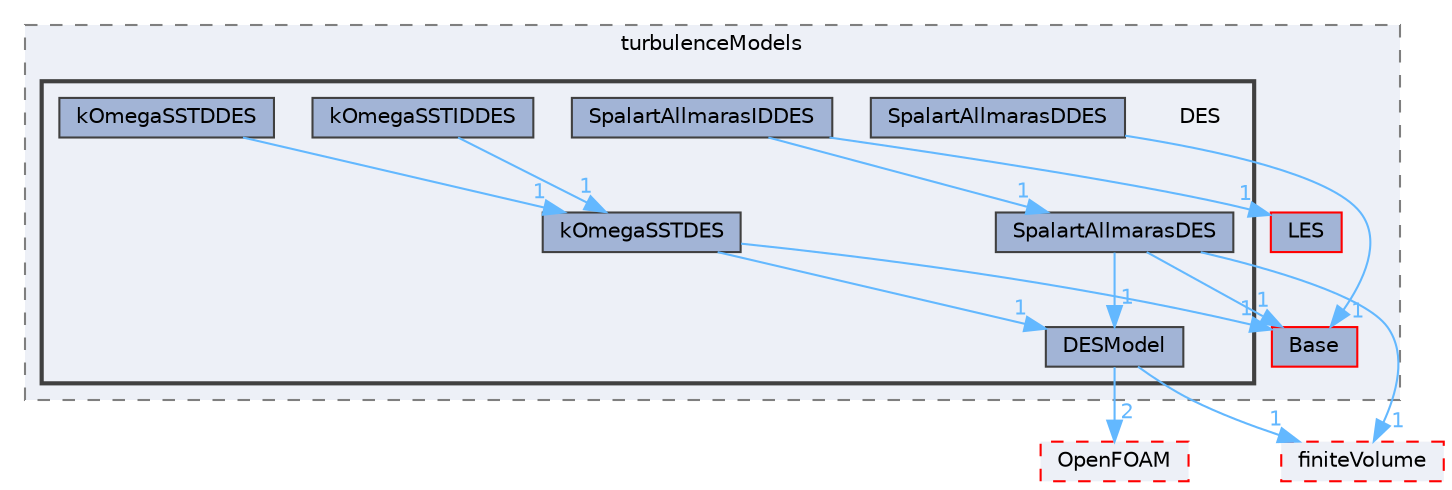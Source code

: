 digraph "src/TurbulenceModels/turbulenceModels/DES"
{
 // LATEX_PDF_SIZE
  bgcolor="transparent";
  edge [fontname=Helvetica,fontsize=10,labelfontname=Helvetica,labelfontsize=10];
  node [fontname=Helvetica,fontsize=10,shape=box,height=0.2,width=0.4];
  compound=true
  subgraph clusterdir_a3dc37bcacf99bb6122ed819dac99f09 {
    graph [ bgcolor="#edf0f7", pencolor="grey50", label="turbulenceModels", fontname=Helvetica,fontsize=10 style="filled,dashed", URL="dir_a3dc37bcacf99bb6122ed819dac99f09.html",tooltip=""]
  dir_3832ed45651eb26efa0c13129dbd5167 [label="Base", fillcolor="#a2b4d6", color="red", style="filled", URL="dir_3832ed45651eb26efa0c13129dbd5167.html",tooltip=""];
  dir_9fc1e48ca755258281286cef4f8e0bec [label="LES", fillcolor="#a2b4d6", color="red", style="filled", URL="dir_9fc1e48ca755258281286cef4f8e0bec.html",tooltip=""];
  subgraph clusterdir_4c597e202e8b6e09c8ced0164b37938b {
    graph [ bgcolor="#edf0f7", pencolor="grey25", label="", fontname=Helvetica,fontsize=10 style="filled,bold", URL="dir_4c597e202e8b6e09c8ced0164b37938b.html",tooltip=""]
    dir_4c597e202e8b6e09c8ced0164b37938b [shape=plaintext, label="DES"];
  dir_f86a3d43150bae25571c6b1b18691303 [label="DESModel", fillcolor="#a2b4d6", color="grey25", style="filled", URL="dir_f86a3d43150bae25571c6b1b18691303.html",tooltip=""];
  dir_c4ac85cfc01ee8e5e5b8a83ec35396ee [label="kOmegaSSTDDES", fillcolor="#a2b4d6", color="grey25", style="filled", URL="dir_c4ac85cfc01ee8e5e5b8a83ec35396ee.html",tooltip=""];
  dir_5bc23c4a3ae70214712b264d0bbd322a [label="kOmegaSSTDES", fillcolor="#a2b4d6", color="grey25", style="filled", URL="dir_5bc23c4a3ae70214712b264d0bbd322a.html",tooltip=""];
  dir_06d8c8f962e9d5e3e7472aa600829293 [label="kOmegaSSTIDDES", fillcolor="#a2b4d6", color="grey25", style="filled", URL="dir_06d8c8f962e9d5e3e7472aa600829293.html",tooltip=""];
  dir_9a8684ed4fb246e190c7e8b0734111ec [label="SpalartAllmarasDDES", fillcolor="#a2b4d6", color="grey25", style="filled", URL="dir_9a8684ed4fb246e190c7e8b0734111ec.html",tooltip=""];
  dir_02ee5e2b8c0e0c042c55db2cba8bf0bd [label="SpalartAllmarasDES", fillcolor="#a2b4d6", color="grey25", style="filled", URL="dir_02ee5e2b8c0e0c042c55db2cba8bf0bd.html",tooltip=""];
  dir_7b498c21d0aeffbbc83a5e7ac84f2a60 [label="SpalartAllmarasIDDES", fillcolor="#a2b4d6", color="grey25", style="filled", URL="dir_7b498c21d0aeffbbc83a5e7ac84f2a60.html",tooltip=""];
  }
  }
  dir_c5473ff19b20e6ec4dfe5c310b3778a8 [label="OpenFOAM", fillcolor="#edf0f7", color="red", style="filled,dashed", URL="dir_c5473ff19b20e6ec4dfe5c310b3778a8.html",tooltip=""];
  dir_9bd15774b555cf7259a6fa18f99fe99b [label="finiteVolume", fillcolor="#edf0f7", color="red", style="filled,dashed", URL="dir_9bd15774b555cf7259a6fa18f99fe99b.html",tooltip=""];
  dir_f86a3d43150bae25571c6b1b18691303->dir_9bd15774b555cf7259a6fa18f99fe99b [headlabel="1", labeldistance=1.5 headhref="dir_000900_001387.html" href="dir_000900_001387.html" color="steelblue1" fontcolor="steelblue1"];
  dir_f86a3d43150bae25571c6b1b18691303->dir_c5473ff19b20e6ec4dfe5c310b3778a8 [headlabel="2", labeldistance=1.5 headhref="dir_000900_002695.html" href="dir_000900_002695.html" color="steelblue1" fontcolor="steelblue1"];
  dir_c4ac85cfc01ee8e5e5b8a83ec35396ee->dir_5bc23c4a3ae70214712b264d0bbd322a [headlabel="1", labeldistance=1.5 headhref="dir_002045_002046.html" href="dir_002045_002046.html" color="steelblue1" fontcolor="steelblue1"];
  dir_5bc23c4a3ae70214712b264d0bbd322a->dir_3832ed45651eb26efa0c13129dbd5167 [headlabel="1", labeldistance=1.5 headhref="dir_002046_000196.html" href="dir_002046_000196.html" color="steelblue1" fontcolor="steelblue1"];
  dir_5bc23c4a3ae70214712b264d0bbd322a->dir_f86a3d43150bae25571c6b1b18691303 [headlabel="1", labeldistance=1.5 headhref="dir_002046_000900.html" href="dir_002046_000900.html" color="steelblue1" fontcolor="steelblue1"];
  dir_06d8c8f962e9d5e3e7472aa600829293->dir_5bc23c4a3ae70214712b264d0bbd322a [headlabel="1", labeldistance=1.5 headhref="dir_002047_002046.html" href="dir_002047_002046.html" color="steelblue1" fontcolor="steelblue1"];
  dir_9a8684ed4fb246e190c7e8b0734111ec->dir_3832ed45651eb26efa0c13129dbd5167 [headlabel="1", labeldistance=1.5 headhref="dir_003673_000196.html" href="dir_003673_000196.html" color="steelblue1" fontcolor="steelblue1"];
  dir_02ee5e2b8c0e0c042c55db2cba8bf0bd->dir_3832ed45651eb26efa0c13129dbd5167 [headlabel="1", labeldistance=1.5 headhref="dir_003674_000196.html" href="dir_003674_000196.html" color="steelblue1" fontcolor="steelblue1"];
  dir_02ee5e2b8c0e0c042c55db2cba8bf0bd->dir_9bd15774b555cf7259a6fa18f99fe99b [headlabel="1", labeldistance=1.5 headhref="dir_003674_001387.html" href="dir_003674_001387.html" color="steelblue1" fontcolor="steelblue1"];
  dir_02ee5e2b8c0e0c042c55db2cba8bf0bd->dir_f86a3d43150bae25571c6b1b18691303 [headlabel="1", labeldistance=1.5 headhref="dir_003674_000900.html" href="dir_003674_000900.html" color="steelblue1" fontcolor="steelblue1"];
  dir_7b498c21d0aeffbbc83a5e7ac84f2a60->dir_02ee5e2b8c0e0c042c55db2cba8bf0bd [headlabel="1", labeldistance=1.5 headhref="dir_003675_003674.html" href="dir_003675_003674.html" color="steelblue1" fontcolor="steelblue1"];
  dir_7b498c21d0aeffbbc83a5e7ac84f2a60->dir_9fc1e48ca755258281286cef4f8e0bec [headlabel="1", labeldistance=1.5 headhref="dir_003675_002139.html" href="dir_003675_002139.html" color="steelblue1" fontcolor="steelblue1"];
}
